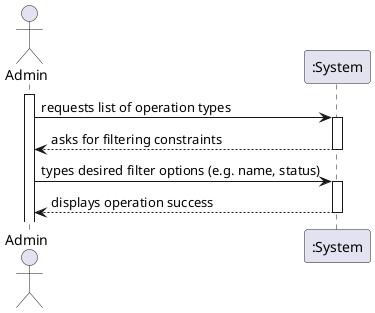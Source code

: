 
@startuml
'https://plantuml.com/sequence-diagram

actor "Admin" as Employee
participant ":System" as System

activate Employee

    Employee -> System : requests list of operation types
    activate System

        System --> Employee : asks for filtering constraints
    deactivate System

    Employee -> System : types desired filter options (e.g. name, status)
    activate System
    
        System --> Employee : displays operation success
    deactivate System
@enduml